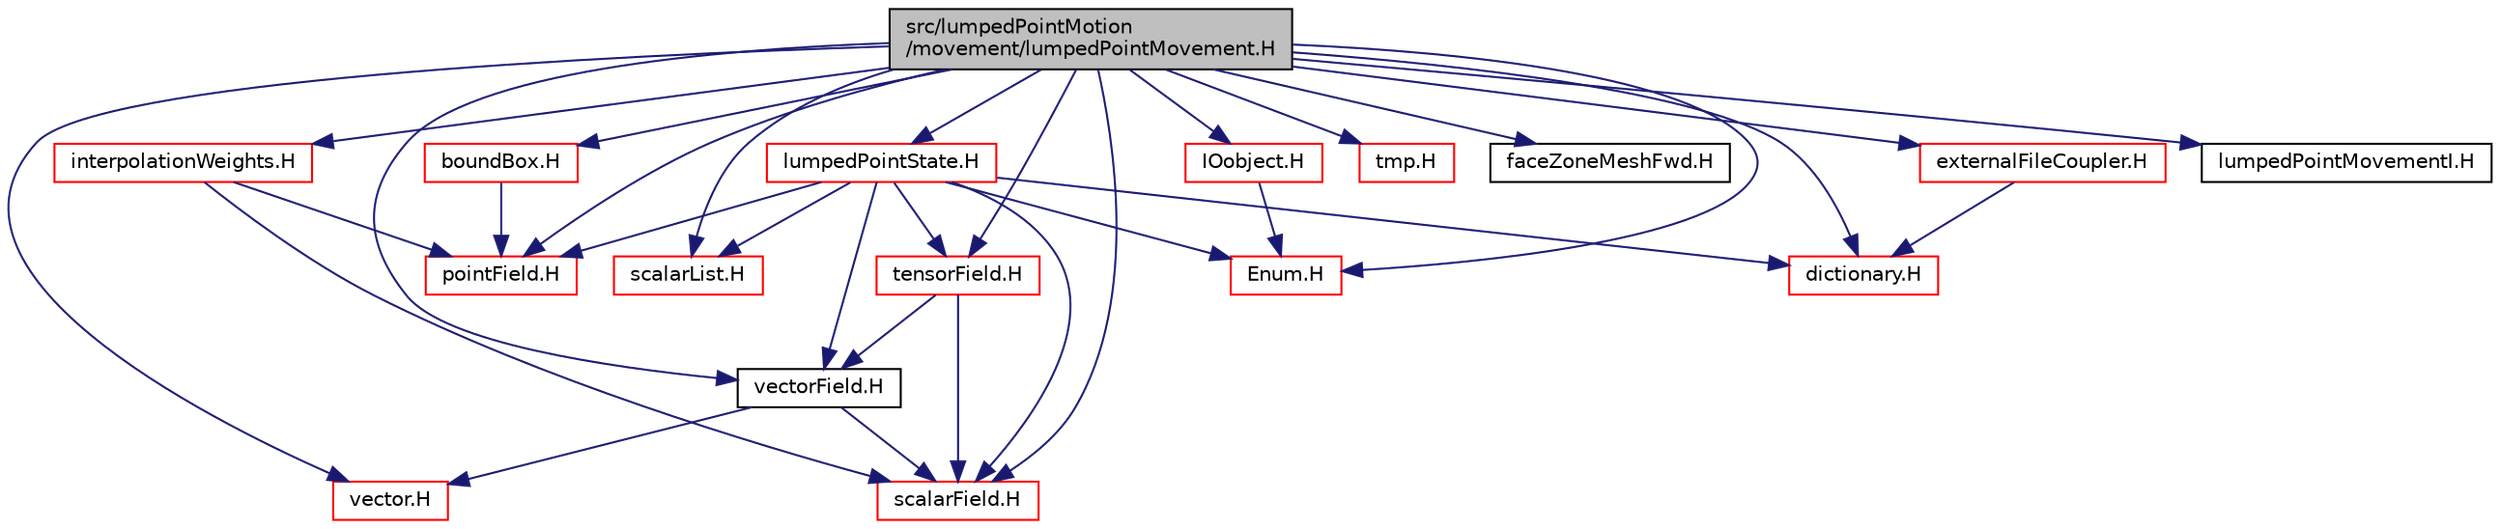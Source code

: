 digraph "src/lumpedPointMotion/movement/lumpedPointMovement.H"
{
  bgcolor="transparent";
  edge [fontname="Helvetica",fontsize="10",labelfontname="Helvetica",labelfontsize="10"];
  node [fontname="Helvetica",fontsize="10",shape=record];
  Node1 [label="src/lumpedPointMotion\l/movement/lumpedPointMovement.H",height=0.2,width=0.4,color="black", fillcolor="grey75", style="filled" fontcolor="black"];
  Node1 -> Node2 [color="midnightblue",fontsize="10",style="solid",fontname="Helvetica"];
  Node2 [label="dictionary.H",height=0.2,width=0.4,color="red",URL="$dictionary_8H.html"];
  Node1 -> Node3 [color="midnightblue",fontsize="10",style="solid",fontname="Helvetica"];
  Node3 [label="scalarList.H",height=0.2,width=0.4,color="red",URL="$scalarList_8H.html"];
  Node1 -> Node4 [color="midnightblue",fontsize="10",style="solid",fontname="Helvetica"];
  Node4 [label="scalarField.H",height=0.2,width=0.4,color="red",URL="$scalarField_8H.html"];
  Node1 -> Node5 [color="midnightblue",fontsize="10",style="solid",fontname="Helvetica"];
  Node5 [label="pointField.H",height=0.2,width=0.4,color="red",URL="$pointField_8H.html"];
  Node1 -> Node6 [color="midnightblue",fontsize="10",style="solid",fontname="Helvetica"];
  Node6 [label="vectorField.H",height=0.2,width=0.4,color="black",URL="$vectorField_8H.html"];
  Node6 -> Node4 [color="midnightblue",fontsize="10",style="solid",fontname="Helvetica"];
  Node6 -> Node7 [color="midnightblue",fontsize="10",style="solid",fontname="Helvetica"];
  Node7 [label="vector.H",height=0.2,width=0.4,color="red",URL="$vector_8H.html"];
  Node1 -> Node8 [color="midnightblue",fontsize="10",style="solid",fontname="Helvetica"];
  Node8 [label="tensorField.H",height=0.2,width=0.4,color="red",URL="$tensorField_8H.html"];
  Node8 -> Node4 [color="midnightblue",fontsize="10",style="solid",fontname="Helvetica"];
  Node8 -> Node6 [color="midnightblue",fontsize="10",style="solid",fontname="Helvetica"];
  Node1 -> Node7 [color="midnightblue",fontsize="10",style="solid",fontname="Helvetica"];
  Node1 -> Node9 [color="midnightblue",fontsize="10",style="solid",fontname="Helvetica"];
  Node9 [label="interpolationWeights.H",height=0.2,width=0.4,color="red",URL="$interpolationWeights_8H.html"];
  Node9 -> Node4 [color="midnightblue",fontsize="10",style="solid",fontname="Helvetica"];
  Node9 -> Node5 [color="midnightblue",fontsize="10",style="solid",fontname="Helvetica"];
  Node1 -> Node10 [color="midnightblue",fontsize="10",style="solid",fontname="Helvetica"];
  Node10 [label="IOobject.H",height=0.2,width=0.4,color="red",URL="$IOobject_8H.html"];
  Node10 -> Node11 [color="midnightblue",fontsize="10",style="solid",fontname="Helvetica"];
  Node11 [label="Enum.H",height=0.2,width=0.4,color="red",URL="$Enum_8H.html"];
  Node1 -> Node12 [color="midnightblue",fontsize="10",style="solid",fontname="Helvetica"];
  Node12 [label="tmp.H",height=0.2,width=0.4,color="red",URL="$tmp_8H.html"];
  Node1 -> Node13 [color="midnightblue",fontsize="10",style="solid",fontname="Helvetica"];
  Node13 [label="faceZoneMeshFwd.H",height=0.2,width=0.4,color="black",URL="$faceZoneMeshFwd_8H.html"];
  Node1 -> Node14 [color="midnightblue",fontsize="10",style="solid",fontname="Helvetica"];
  Node14 [label="externalFileCoupler.H",height=0.2,width=0.4,color="red",URL="$externalFileCoupler_8H.html"];
  Node14 -> Node2 [color="midnightblue",fontsize="10",style="solid",fontname="Helvetica"];
  Node1 -> Node15 [color="midnightblue",fontsize="10",style="solid",fontname="Helvetica"];
  Node15 [label="lumpedPointState.H",height=0.2,width=0.4,color="red",URL="$lumpedPointState_8H.html"];
  Node15 -> Node2 [color="midnightblue",fontsize="10",style="solid",fontname="Helvetica"];
  Node15 -> Node3 [color="midnightblue",fontsize="10",style="solid",fontname="Helvetica"];
  Node15 -> Node5 [color="midnightblue",fontsize="10",style="solid",fontname="Helvetica"];
  Node15 -> Node4 [color="midnightblue",fontsize="10",style="solid",fontname="Helvetica"];
  Node15 -> Node6 [color="midnightblue",fontsize="10",style="solid",fontname="Helvetica"];
  Node15 -> Node8 [color="midnightblue",fontsize="10",style="solid",fontname="Helvetica"];
  Node15 -> Node11 [color="midnightblue",fontsize="10",style="solid",fontname="Helvetica"];
  Node1 -> Node16 [color="midnightblue",fontsize="10",style="solid",fontname="Helvetica"];
  Node16 [label="boundBox.H",height=0.2,width=0.4,color="red",URL="$boundBox_8H.html"];
  Node16 -> Node5 [color="midnightblue",fontsize="10",style="solid",fontname="Helvetica"];
  Node1 -> Node11 [color="midnightblue",fontsize="10",style="solid",fontname="Helvetica"];
  Node1 -> Node17 [color="midnightblue",fontsize="10",style="solid",fontname="Helvetica"];
  Node17 [label="lumpedPointMovementI.H",height=0.2,width=0.4,color="black",URL="$lumpedPointMovementI_8H.html"];
}
